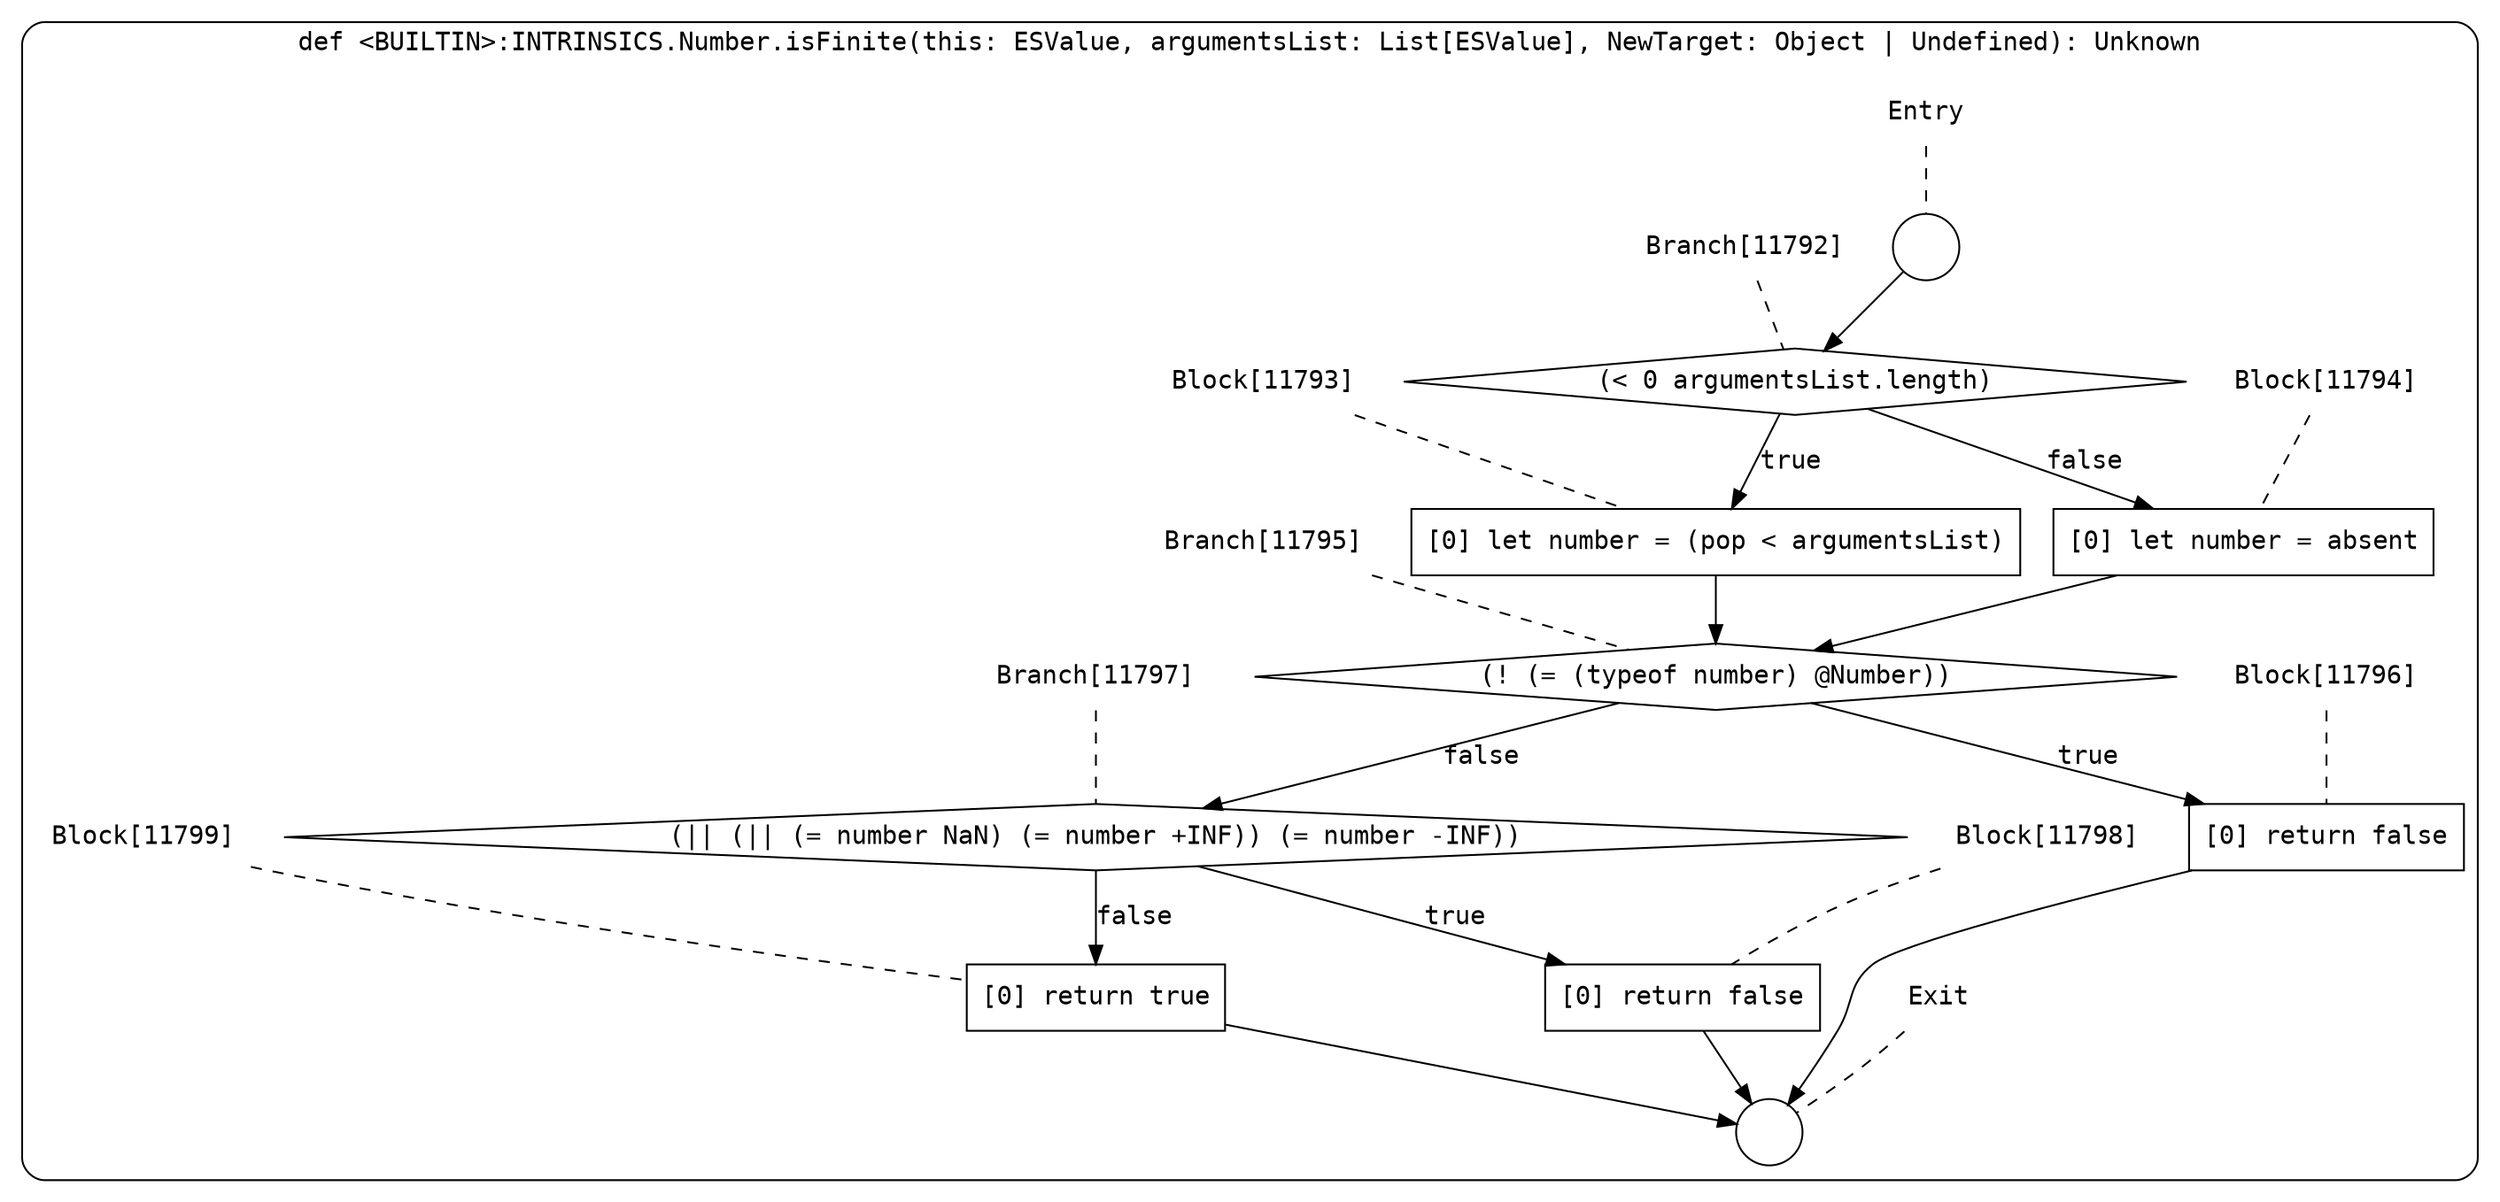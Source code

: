 digraph {
  graph [fontname = "Consolas"]
  node [fontname = "Consolas"]
  edge [fontname = "Consolas"]
  subgraph cluster2059 {
    label = "def <BUILTIN>:INTRINSICS.Number.isFinite(this: ESValue, argumentsList: List[ESValue], NewTarget: Object | Undefined): Unknown"
    style = rounded
    cluster2059_entry_name [shape=none, label=<<font color="black">Entry</font>>]
    cluster2059_entry_name -> cluster2059_entry [arrowhead=none, color="black", style=dashed]
    cluster2059_entry [shape=circle label=" " color="black" fillcolor="white" style=filled]
    cluster2059_entry -> node11792 [color="black"]
    cluster2059_exit_name [shape=none, label=<<font color="black">Exit</font>>]
    cluster2059_exit_name -> cluster2059_exit [arrowhead=none, color="black", style=dashed]
    cluster2059_exit [shape=circle label=" " color="black" fillcolor="white" style=filled]
    node11792_name [shape=none, label=<<font color="black">Branch[11792]</font>>]
    node11792_name -> node11792 [arrowhead=none, color="black", style=dashed]
    node11792 [shape=diamond, label=<<font color="black">(&lt; 0 argumentsList.length)</font>> color="black" fillcolor="white", style=filled]
    node11792 -> node11793 [label=<<font color="black">true</font>> color="black"]
    node11792 -> node11794 [label=<<font color="black">false</font>> color="black"]
    node11793_name [shape=none, label=<<font color="black">Block[11793]</font>>]
    node11793_name -> node11793 [arrowhead=none, color="black", style=dashed]
    node11793 [shape=box, label=<<font color="black">[0] let number = (pop &lt; argumentsList)<BR ALIGN="LEFT"/></font>> color="black" fillcolor="white", style=filled]
    node11793 -> node11795 [color="black"]
    node11794_name [shape=none, label=<<font color="black">Block[11794]</font>>]
    node11794_name -> node11794 [arrowhead=none, color="black", style=dashed]
    node11794 [shape=box, label=<<font color="black">[0] let number = absent<BR ALIGN="LEFT"/></font>> color="black" fillcolor="white", style=filled]
    node11794 -> node11795 [color="black"]
    node11795_name [shape=none, label=<<font color="black">Branch[11795]</font>>]
    node11795_name -> node11795 [arrowhead=none, color="black", style=dashed]
    node11795 [shape=diamond, label=<<font color="black">(! (= (typeof number) @Number))</font>> color="black" fillcolor="white", style=filled]
    node11795 -> node11796 [label=<<font color="black">true</font>> color="black"]
    node11795 -> node11797 [label=<<font color="black">false</font>> color="black"]
    node11796_name [shape=none, label=<<font color="black">Block[11796]</font>>]
    node11796_name -> node11796 [arrowhead=none, color="black", style=dashed]
    node11796 [shape=box, label=<<font color="black">[0] return false<BR ALIGN="LEFT"/></font>> color="black" fillcolor="white", style=filled]
    node11796 -> cluster2059_exit [color="black"]
    node11797_name [shape=none, label=<<font color="black">Branch[11797]</font>>]
    node11797_name -> node11797 [arrowhead=none, color="black", style=dashed]
    node11797 [shape=diamond, label=<<font color="black">(|| (|| (= number NaN) (= number +INF)) (= number -INF))</font>> color="black" fillcolor="white", style=filled]
    node11797 -> node11798 [label=<<font color="black">true</font>> color="black"]
    node11797 -> node11799 [label=<<font color="black">false</font>> color="black"]
    node11798_name [shape=none, label=<<font color="black">Block[11798]</font>>]
    node11798_name -> node11798 [arrowhead=none, color="black", style=dashed]
    node11798 [shape=box, label=<<font color="black">[0] return false<BR ALIGN="LEFT"/></font>> color="black" fillcolor="white", style=filled]
    node11798 -> cluster2059_exit [color="black"]
    node11799_name [shape=none, label=<<font color="black">Block[11799]</font>>]
    node11799_name -> node11799 [arrowhead=none, color="black", style=dashed]
    node11799 [shape=box, label=<<font color="black">[0] return true<BR ALIGN="LEFT"/></font>> color="black" fillcolor="white", style=filled]
    node11799 -> cluster2059_exit [color="black"]
  }
}